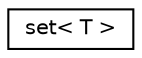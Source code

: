digraph "Representação gráfica da hiearquia da classe"
{
  edge [fontname="Helvetica",fontsize="10",labelfontname="Helvetica",labelfontsize="10"];
  node [fontname="Helvetica",fontsize="10",shape=record];
  rankdir="LR";
  Node0 [label="set\< T \>",height=0.2,width=0.4,color="black", fillcolor="white", style="filled",URL="$d0/d59/classset.html"];
}
